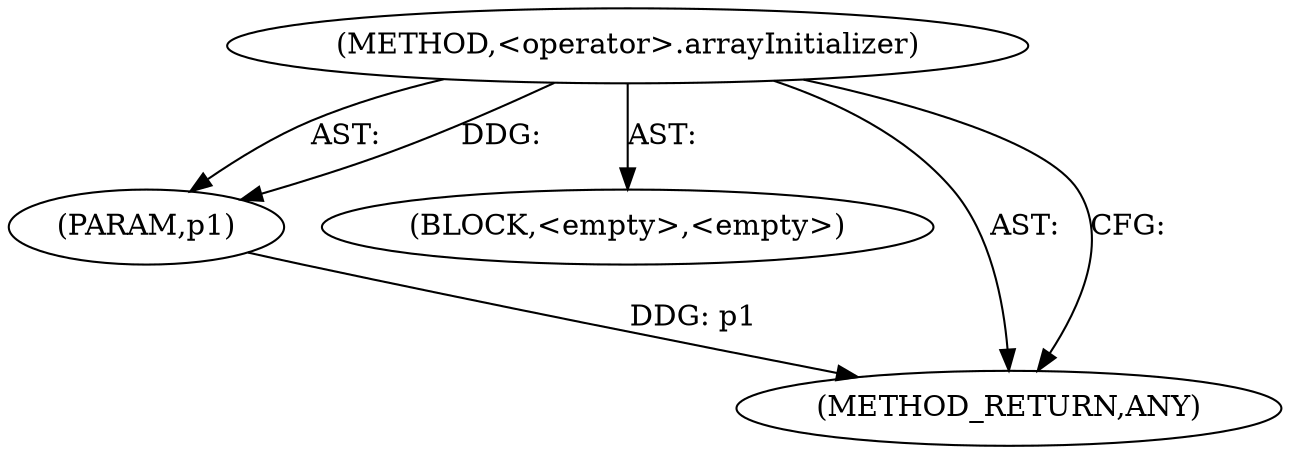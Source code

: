 digraph "&lt;operator&gt;.arrayInitializer" {  
"120" [label = <(METHOD,&lt;operator&gt;.arrayInitializer)> ]
"121" [label = <(PARAM,p1)> ]
"122" [label = <(BLOCK,&lt;empty&gt;,&lt;empty&gt;)> ]
"123" [label = <(METHOD_RETURN,ANY)> ]
  "120" -> "121"  [ label = "AST: "] 
  "120" -> "122"  [ label = "AST: "] 
  "120" -> "123"  [ label = "AST: "] 
  "120" -> "123"  [ label = "CFG: "] 
  "121" -> "123"  [ label = "DDG: p1"] 
  "120" -> "121"  [ label = "DDG: "] 
}
